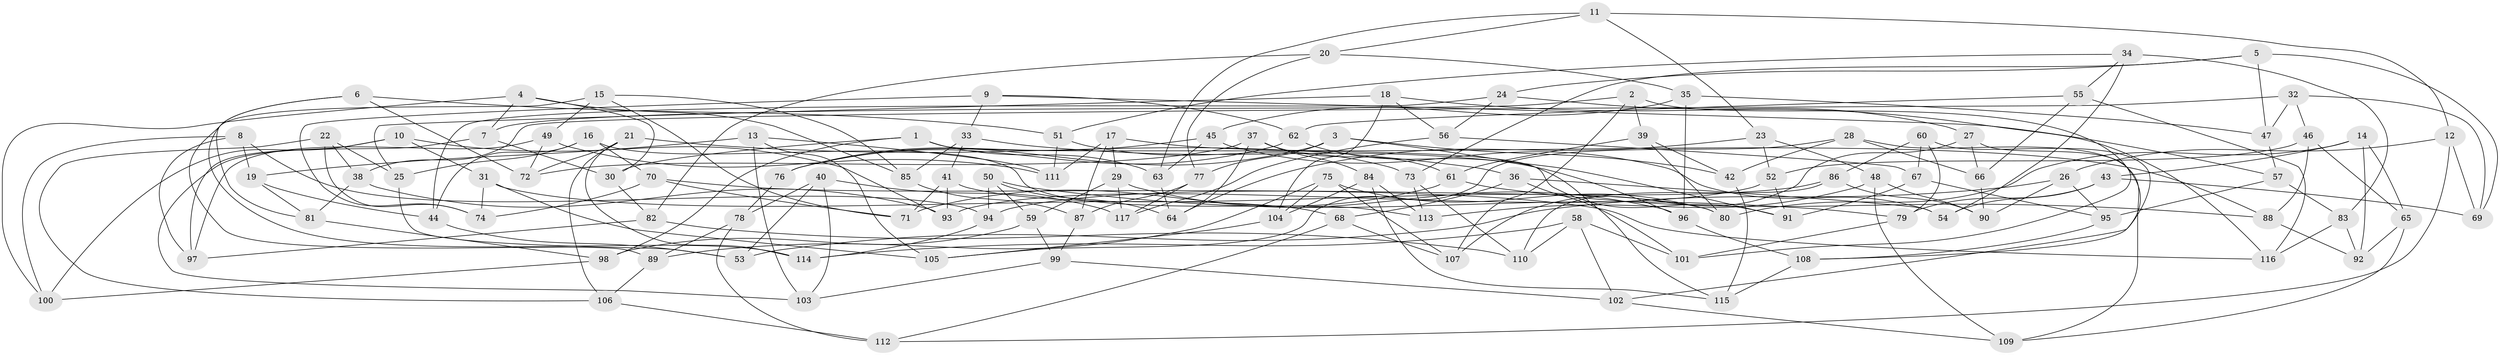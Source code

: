// Generated by graph-tools (version 1.1) at 2025/58/03/09/25 04:58:32]
// undirected, 117 vertices, 234 edges
graph export_dot {
graph [start="1"]
  node [color=gray90,style=filled];
  1;
  2;
  3;
  4;
  5;
  6;
  7;
  8;
  9;
  10;
  11;
  12;
  13;
  14;
  15;
  16;
  17;
  18;
  19;
  20;
  21;
  22;
  23;
  24;
  25;
  26;
  27;
  28;
  29;
  30;
  31;
  32;
  33;
  34;
  35;
  36;
  37;
  38;
  39;
  40;
  41;
  42;
  43;
  44;
  45;
  46;
  47;
  48;
  49;
  50;
  51;
  52;
  53;
  54;
  55;
  56;
  57;
  58;
  59;
  60;
  61;
  62;
  63;
  64;
  65;
  66;
  67;
  68;
  69;
  70;
  71;
  72;
  73;
  74;
  75;
  76;
  77;
  78;
  79;
  80;
  81;
  82;
  83;
  84;
  85;
  86;
  87;
  88;
  89;
  90;
  91;
  92;
  93;
  94;
  95;
  96;
  97;
  98;
  99;
  100;
  101;
  102;
  103;
  104;
  105;
  106;
  107;
  108;
  109;
  110;
  111;
  112;
  113;
  114;
  115;
  116;
  117;
  1 -- 30;
  1 -- 63;
  1 -- 91;
  1 -- 98;
  2 -- 39;
  2 -- 7;
  2 -- 107;
  2 -- 101;
  3 -- 115;
  3 -- 42;
  3 -- 76;
  3 -- 77;
  4 -- 85;
  4 -- 30;
  4 -- 100;
  4 -- 7;
  5 -- 69;
  5 -- 24;
  5 -- 47;
  5 -- 73;
  6 -- 51;
  6 -- 81;
  6 -- 72;
  6 -- 114;
  7 -- 103;
  7 -- 30;
  8 -- 94;
  8 -- 100;
  8 -- 19;
  8 -- 97;
  9 -- 62;
  9 -- 74;
  9 -- 57;
  9 -- 33;
  10 -- 97;
  10 -- 100;
  10 -- 31;
  10 -- 93;
  11 -- 63;
  11 -- 23;
  11 -- 12;
  11 -- 20;
  12 -- 69;
  12 -- 112;
  12 -- 26;
  13 -- 19;
  13 -- 103;
  13 -- 105;
  13 -- 111;
  14 -- 65;
  14 -- 80;
  14 -- 92;
  14 -- 43;
  15 -- 71;
  15 -- 89;
  15 -- 49;
  15 -- 85;
  16 -- 70;
  16 -- 113;
  16 -- 25;
  16 -- 44;
  17 -- 29;
  17 -- 88;
  17 -- 111;
  17 -- 87;
  18 -- 56;
  18 -- 25;
  18 -- 104;
  18 -- 116;
  19 -- 44;
  19 -- 81;
  20 -- 35;
  20 -- 82;
  20 -- 77;
  21 -- 106;
  21 -- 36;
  21 -- 114;
  21 -- 72;
  22 -- 25;
  22 -- 106;
  22 -- 74;
  22 -- 38;
  23 -- 48;
  23 -- 52;
  23 -- 64;
  24 -- 56;
  24 -- 44;
  24 -- 27;
  25 -- 53;
  26 -- 90;
  26 -- 53;
  26 -- 95;
  27 -- 66;
  27 -- 108;
  27 -- 107;
  28 -- 105;
  28 -- 66;
  28 -- 42;
  28 -- 109;
  29 -- 117;
  29 -- 59;
  29 -- 96;
  30 -- 82;
  31 -- 105;
  31 -- 68;
  31 -- 74;
  32 -- 69;
  32 -- 47;
  32 -- 38;
  32 -- 46;
  33 -- 41;
  33 -- 85;
  33 -- 91;
  34 -- 83;
  34 -- 55;
  34 -- 54;
  34 -- 51;
  35 -- 47;
  35 -- 96;
  35 -- 45;
  36 -- 54;
  36 -- 68;
  36 -- 101;
  37 -- 64;
  37 -- 61;
  37 -- 84;
  37 -- 72;
  38 -- 81;
  38 -- 93;
  39 -- 61;
  39 -- 42;
  39 -- 80;
  40 -- 103;
  40 -- 117;
  40 -- 78;
  40 -- 53;
  41 -- 71;
  41 -- 80;
  41 -- 93;
  42 -- 115;
  43 -- 69;
  43 -- 79;
  43 -- 54;
  44 -- 53;
  45 -- 63;
  45 -- 76;
  45 -- 54;
  46 -- 88;
  46 -- 52;
  46 -- 65;
  47 -- 57;
  48 -- 109;
  48 -- 90;
  48 -- 113;
  49 -- 97;
  49 -- 111;
  49 -- 72;
  50 -- 94;
  50 -- 64;
  50 -- 79;
  50 -- 59;
  51 -- 73;
  51 -- 111;
  52 -- 91;
  52 -- 93;
  55 -- 62;
  55 -- 116;
  55 -- 66;
  56 -- 67;
  56 -- 117;
  57 -- 83;
  57 -- 95;
  58 -- 110;
  58 -- 102;
  58 -- 114;
  58 -- 101;
  59 -- 98;
  59 -- 99;
  60 -- 67;
  60 -- 86;
  60 -- 79;
  60 -- 102;
  61 -- 71;
  61 -- 88;
  62 -- 96;
  62 -- 76;
  63 -- 64;
  65 -- 109;
  65 -- 92;
  66 -- 90;
  67 -- 91;
  67 -- 95;
  68 -- 107;
  68 -- 112;
  70 -- 71;
  70 -- 74;
  70 -- 116;
  73 -- 110;
  73 -- 113;
  75 -- 80;
  75 -- 104;
  75 -- 89;
  75 -- 107;
  76 -- 78;
  77 -- 87;
  77 -- 117;
  78 -- 89;
  78 -- 112;
  79 -- 101;
  81 -- 98;
  82 -- 110;
  82 -- 97;
  83 -- 92;
  83 -- 116;
  84 -- 104;
  84 -- 113;
  84 -- 115;
  85 -- 87;
  86 -- 90;
  86 -- 94;
  86 -- 110;
  87 -- 99;
  88 -- 92;
  89 -- 106;
  94 -- 114;
  95 -- 108;
  96 -- 108;
  98 -- 100;
  99 -- 103;
  99 -- 102;
  102 -- 109;
  104 -- 105;
  106 -- 112;
  108 -- 115;
}
